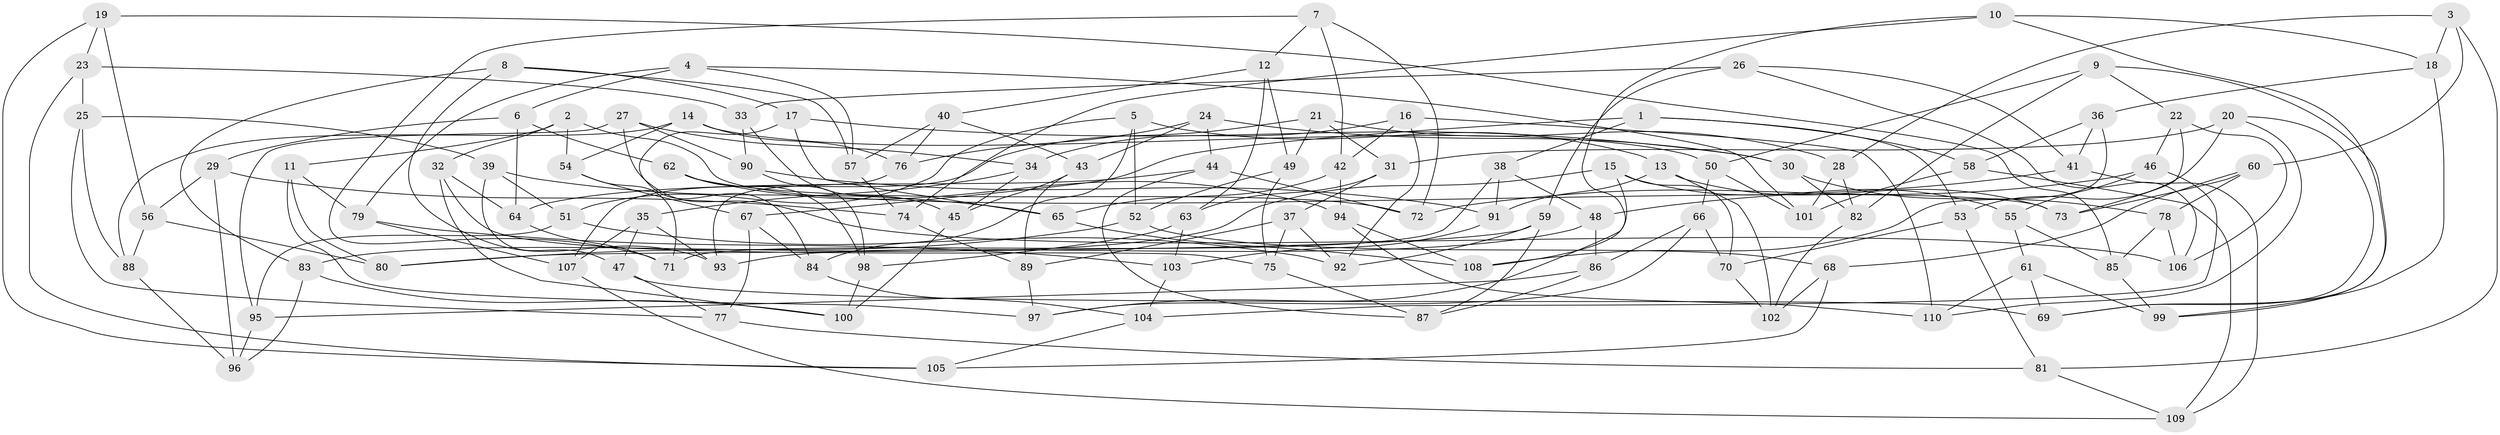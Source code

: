 // coarse degree distribution, {6: 0.4025974025974026, 4: 0.5714285714285714, 5: 0.025974025974025976}
// Generated by graph-tools (version 1.1) at 2025/24/03/03/25 07:24:25]
// undirected, 110 vertices, 220 edges
graph export_dot {
graph [start="1"]
  node [color=gray90,style=filled];
  1;
  2;
  3;
  4;
  5;
  6;
  7;
  8;
  9;
  10;
  11;
  12;
  13;
  14;
  15;
  16;
  17;
  18;
  19;
  20;
  21;
  22;
  23;
  24;
  25;
  26;
  27;
  28;
  29;
  30;
  31;
  32;
  33;
  34;
  35;
  36;
  37;
  38;
  39;
  40;
  41;
  42;
  43;
  44;
  45;
  46;
  47;
  48;
  49;
  50;
  51;
  52;
  53;
  54;
  55;
  56;
  57;
  58;
  59;
  60;
  61;
  62;
  63;
  64;
  65;
  66;
  67;
  68;
  69;
  70;
  71;
  72;
  73;
  74;
  75;
  76;
  77;
  78;
  79;
  80;
  81;
  82;
  83;
  84;
  85;
  86;
  87;
  88;
  89;
  90;
  91;
  92;
  93;
  94;
  95;
  96;
  97;
  98;
  99;
  100;
  101;
  102;
  103;
  104;
  105;
  106;
  107;
  108;
  109;
  110;
  1 -- 67;
  1 -- 58;
  1 -- 38;
  1 -- 53;
  2 -- 54;
  2 -- 73;
  2 -- 11;
  2 -- 32;
  3 -- 81;
  3 -- 18;
  3 -- 60;
  3 -- 28;
  4 -- 6;
  4 -- 101;
  4 -- 57;
  4 -- 79;
  5 -- 84;
  5 -- 52;
  5 -- 13;
  5 -- 51;
  6 -- 64;
  6 -- 62;
  6 -- 29;
  7 -- 12;
  7 -- 71;
  7 -- 72;
  7 -- 42;
  8 -- 93;
  8 -- 17;
  8 -- 83;
  8 -- 57;
  9 -- 82;
  9 -- 22;
  9 -- 50;
  9 -- 99;
  10 -- 69;
  10 -- 97;
  10 -- 18;
  10 -- 74;
  11 -- 79;
  11 -- 80;
  11 -- 97;
  12 -- 63;
  12 -- 40;
  12 -- 49;
  13 -- 73;
  13 -- 102;
  13 -- 91;
  14 -- 50;
  14 -- 54;
  14 -- 88;
  14 -- 76;
  15 -- 55;
  15 -- 83;
  15 -- 108;
  15 -- 70;
  16 -- 42;
  16 -- 92;
  16 -- 34;
  16 -- 110;
  17 -- 65;
  17 -- 84;
  17 -- 30;
  18 -- 36;
  18 -- 99;
  19 -- 23;
  19 -- 105;
  19 -- 85;
  19 -- 56;
  20 -- 53;
  20 -- 69;
  20 -- 110;
  20 -- 31;
  21 -- 49;
  21 -- 107;
  21 -- 31;
  21 -- 28;
  22 -- 46;
  22 -- 106;
  22 -- 73;
  23 -- 25;
  23 -- 105;
  23 -- 33;
  24 -- 30;
  24 -- 44;
  24 -- 76;
  24 -- 43;
  25 -- 39;
  25 -- 88;
  25 -- 77;
  26 -- 33;
  26 -- 59;
  26 -- 106;
  26 -- 41;
  27 -- 106;
  27 -- 34;
  27 -- 90;
  27 -- 95;
  28 -- 82;
  28 -- 101;
  29 -- 96;
  29 -- 74;
  29 -- 56;
  30 -- 78;
  30 -- 82;
  31 -- 63;
  31 -- 37;
  32 -- 64;
  32 -- 100;
  32 -- 75;
  33 -- 90;
  33 -- 45;
  34 -- 45;
  34 -- 35;
  35 -- 47;
  35 -- 93;
  35 -- 107;
  36 -- 41;
  36 -- 108;
  36 -- 58;
  37 -- 89;
  37 -- 75;
  37 -- 92;
  38 -- 71;
  38 -- 48;
  38 -- 91;
  39 -- 47;
  39 -- 65;
  39 -- 51;
  40 -- 43;
  40 -- 57;
  40 -- 76;
  41 -- 48;
  41 -- 109;
  42 -- 94;
  42 -- 65;
  43 -- 45;
  43 -- 89;
  44 -- 64;
  44 -- 72;
  44 -- 87;
  45 -- 100;
  46 -- 55;
  46 -- 72;
  46 -- 104;
  47 -- 69;
  47 -- 77;
  48 -- 86;
  48 -- 93;
  49 -- 52;
  49 -- 75;
  50 -- 66;
  50 -- 101;
  51 -- 92;
  51 -- 95;
  52 -- 68;
  52 -- 80;
  53 -- 81;
  53 -- 70;
  54 -- 67;
  54 -- 71;
  55 -- 85;
  55 -- 61;
  56 -- 88;
  56 -- 80;
  57 -- 74;
  58 -- 101;
  58 -- 109;
  59 -- 92;
  59 -- 87;
  59 -- 80;
  60 -- 73;
  60 -- 78;
  60 -- 68;
  61 -- 69;
  61 -- 99;
  61 -- 110;
  62 -- 98;
  62 -- 94;
  62 -- 72;
  63 -- 103;
  63 -- 98;
  64 -- 71;
  65 -- 108;
  66 -- 97;
  66 -- 86;
  66 -- 70;
  67 -- 84;
  67 -- 77;
  68 -- 105;
  68 -- 102;
  70 -- 102;
  74 -- 89;
  75 -- 87;
  76 -- 93;
  77 -- 81;
  78 -- 85;
  78 -- 106;
  79 -- 107;
  79 -- 103;
  81 -- 109;
  82 -- 102;
  83 -- 96;
  83 -- 100;
  84 -- 104;
  85 -- 99;
  86 -- 87;
  86 -- 95;
  88 -- 96;
  89 -- 97;
  90 -- 98;
  90 -- 91;
  91 -- 103;
  94 -- 110;
  94 -- 108;
  95 -- 96;
  98 -- 100;
  103 -- 104;
  104 -- 105;
  107 -- 109;
}
